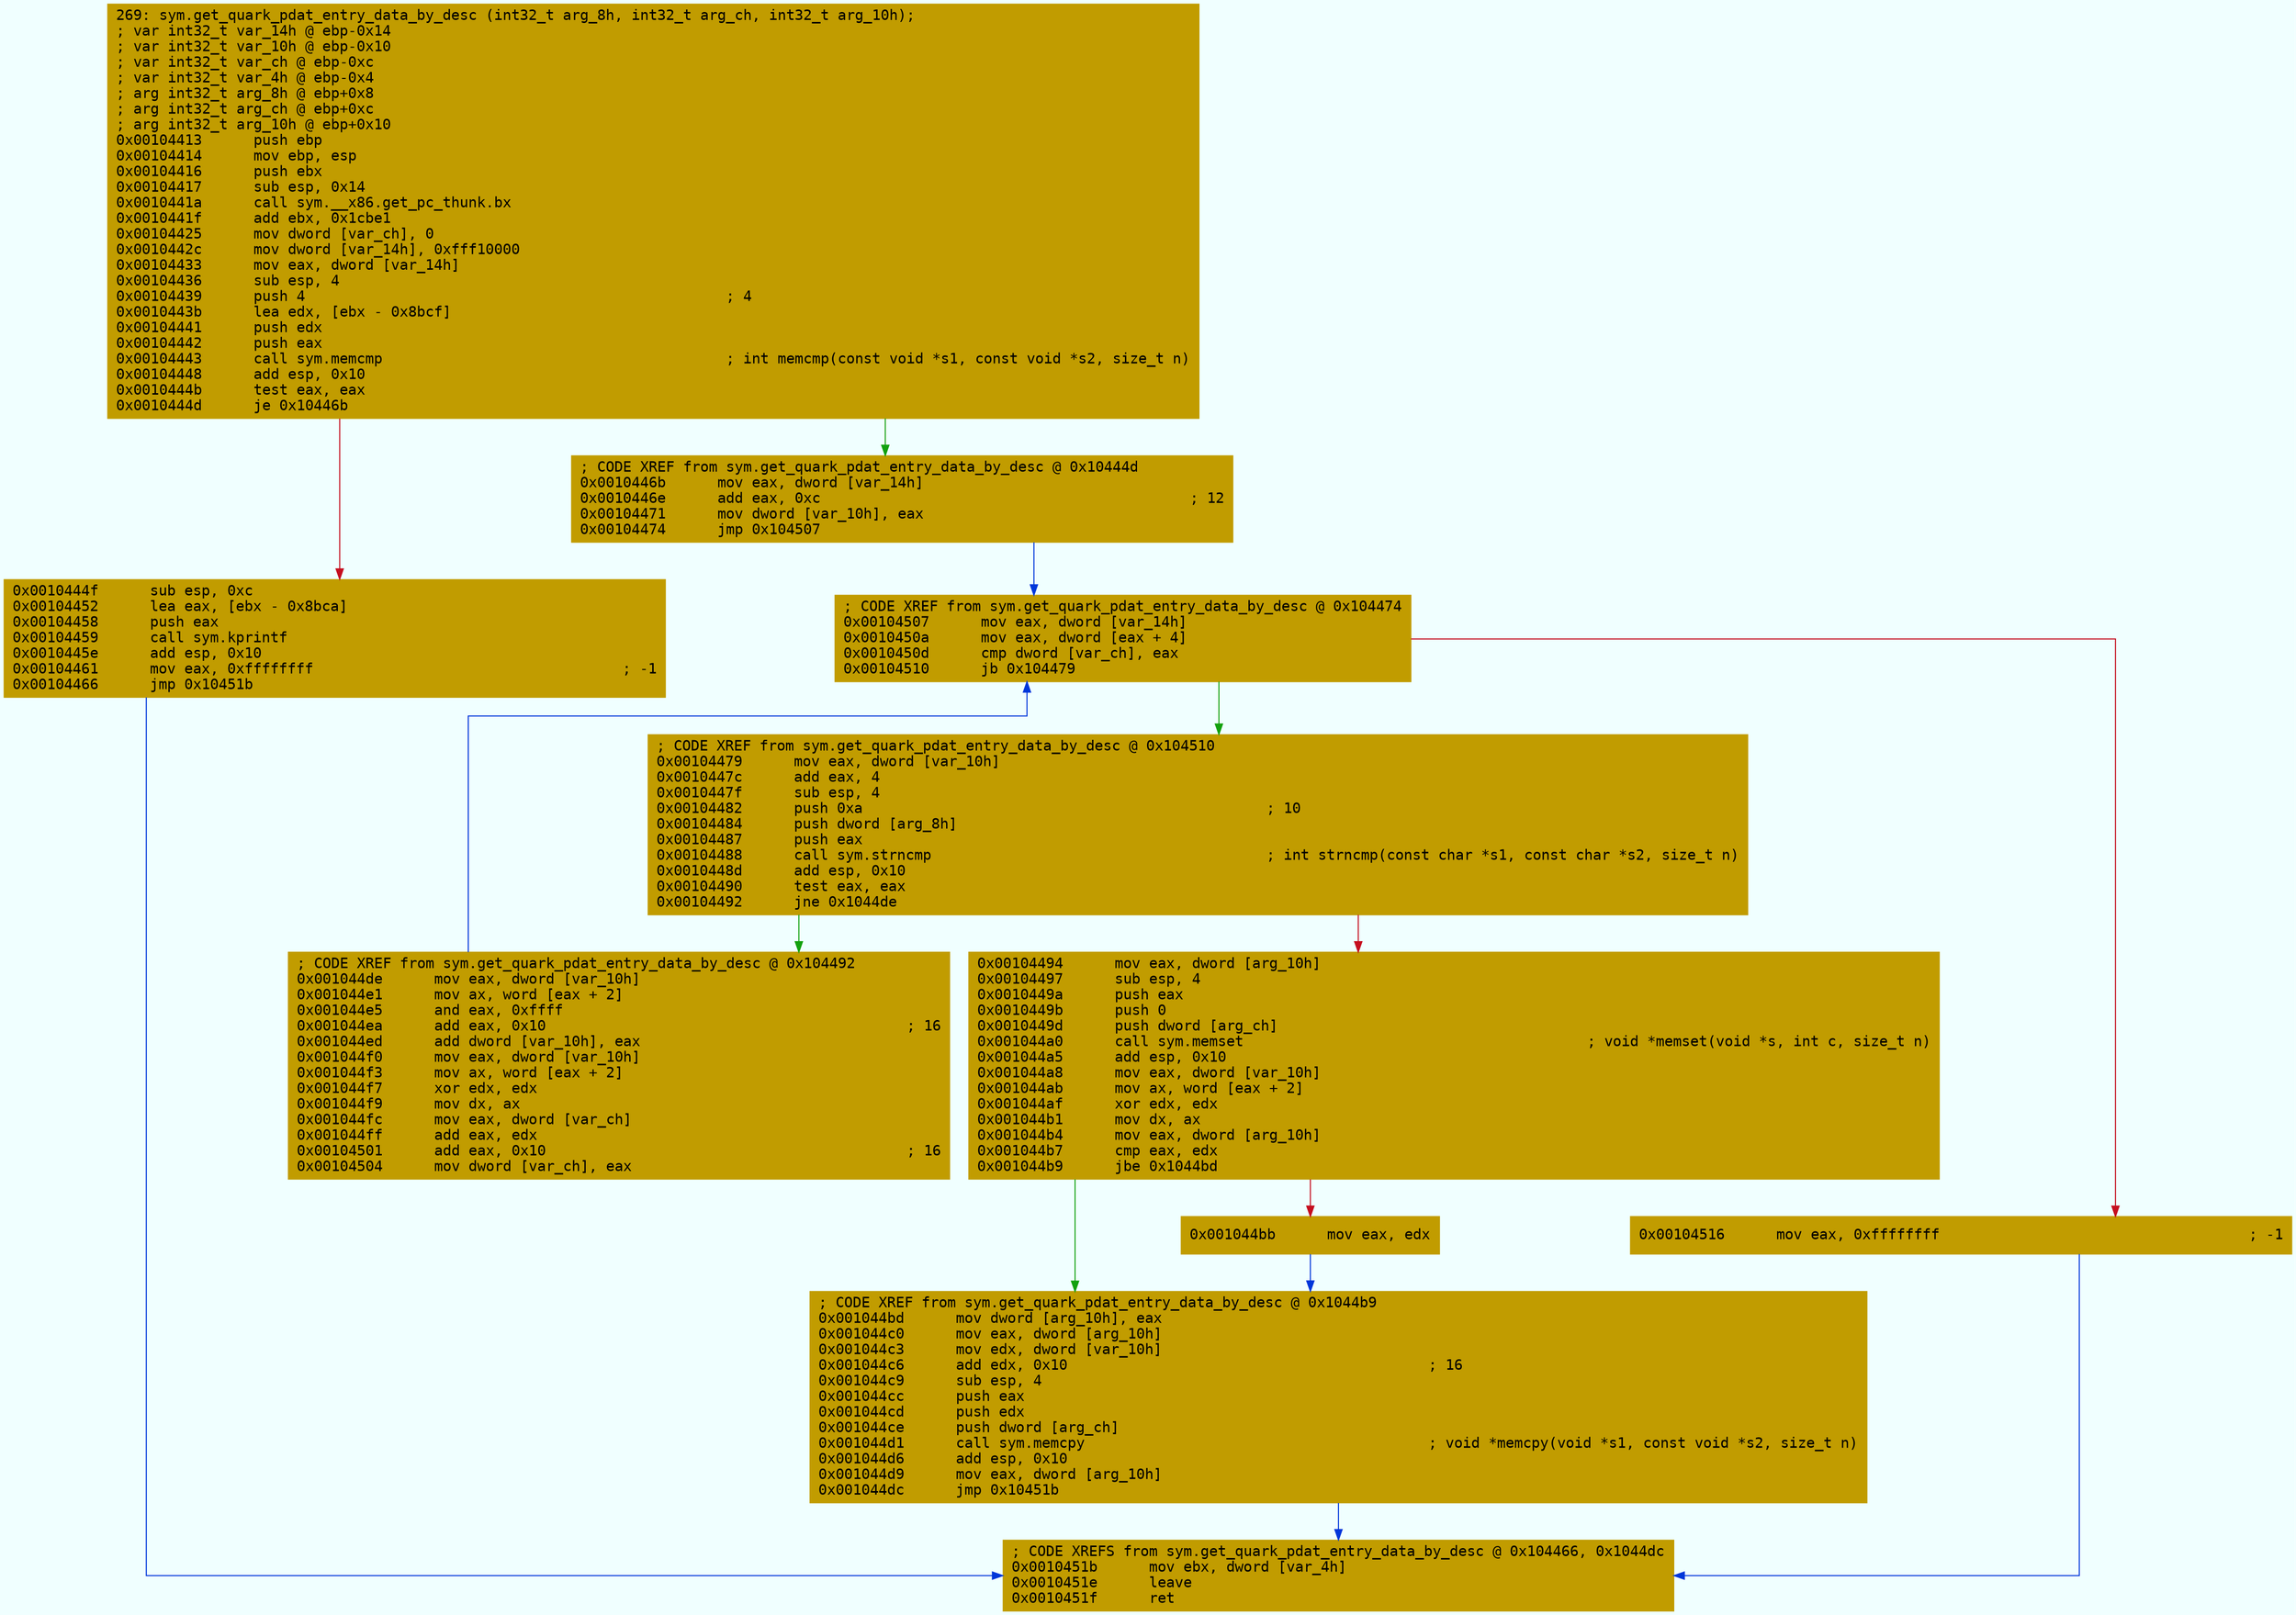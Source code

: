 digraph code {
	graph [bgcolor=azure fontsize=8 fontname="Courier" splines="ortho"];
	node [fillcolor=gray style=filled shape=box];
	edge [arrowhead="normal"];
	"0x00104413" [URL="sym.get_quark_pdat_entry_data_by_desc/0x00104413", fillcolor="#c19c00",color="#c19c00", fontname="Courier",label="269: sym.get_quark_pdat_entry_data_by_desc (int32_t arg_8h, int32_t arg_ch, int32_t arg_10h);\l; var int32_t var_14h @ ebp-0x14\l; var int32_t var_10h @ ebp-0x10\l; var int32_t var_ch @ ebp-0xc\l; var int32_t var_4h @ ebp-0x4\l; arg int32_t arg_8h @ ebp+0x8\l; arg int32_t arg_ch @ ebp+0xc\l; arg int32_t arg_10h @ ebp+0x10\l0x00104413      push ebp\l0x00104414      mov ebp, esp\l0x00104416      push ebx\l0x00104417      sub esp, 0x14\l0x0010441a      call sym.__x86.get_pc_thunk.bx\l0x0010441f      add ebx, 0x1cbe1\l0x00104425      mov dword [var_ch], 0\l0x0010442c      mov dword [var_14h], 0xfff10000\l0x00104433      mov eax, dword [var_14h]\l0x00104436      sub esp, 4\l0x00104439      push 4                                                 ; 4\l0x0010443b      lea edx, [ebx - 0x8bcf]\l0x00104441      push edx\l0x00104442      push eax\l0x00104443      call sym.memcmp                                        ; int memcmp(const void *s1, const void *s2, size_t n)\l0x00104448      add esp, 0x10\l0x0010444b      test eax, eax\l0x0010444d      je 0x10446b\l"]
	"0x0010444f" [URL="sym.get_quark_pdat_entry_data_by_desc/0x0010444f", fillcolor="#c19c00",color="#c19c00", fontname="Courier",label="0x0010444f      sub esp, 0xc\l0x00104452      lea eax, [ebx - 0x8bca]\l0x00104458      push eax\l0x00104459      call sym.kprintf\l0x0010445e      add esp, 0x10\l0x00104461      mov eax, 0xffffffff                                    ; -1\l0x00104466      jmp 0x10451b\l"]
	"0x0010446b" [URL="sym.get_quark_pdat_entry_data_by_desc/0x0010446b", fillcolor="#c19c00",color="#c19c00", fontname="Courier",label="; CODE XREF from sym.get_quark_pdat_entry_data_by_desc @ 0x10444d\l0x0010446b      mov eax, dword [var_14h]\l0x0010446e      add eax, 0xc                                           ; 12\l0x00104471      mov dword [var_10h], eax\l0x00104474      jmp 0x104507\l"]
	"0x00104479" [URL="sym.get_quark_pdat_entry_data_by_desc/0x00104479", fillcolor="#c19c00",color="#c19c00", fontname="Courier",label="; CODE XREF from sym.get_quark_pdat_entry_data_by_desc @ 0x104510\l0x00104479      mov eax, dword [var_10h]\l0x0010447c      add eax, 4\l0x0010447f      sub esp, 4\l0x00104482      push 0xa                                               ; 10\l0x00104484      push dword [arg_8h]\l0x00104487      push eax\l0x00104488      call sym.strncmp                                       ; int strncmp(const char *s1, const char *s2, size_t n)\l0x0010448d      add esp, 0x10\l0x00104490      test eax, eax\l0x00104492      jne 0x1044de\l"]
	"0x00104494" [URL="sym.get_quark_pdat_entry_data_by_desc/0x00104494", fillcolor="#c19c00",color="#c19c00", fontname="Courier",label="0x00104494      mov eax, dword [arg_10h]\l0x00104497      sub esp, 4\l0x0010449a      push eax\l0x0010449b      push 0\l0x0010449d      push dword [arg_ch]\l0x001044a0      call sym.memset                                        ; void *memset(void *s, int c, size_t n)\l0x001044a5      add esp, 0x10\l0x001044a8      mov eax, dword [var_10h]\l0x001044ab      mov ax, word [eax + 2]\l0x001044af      xor edx, edx\l0x001044b1      mov dx, ax\l0x001044b4      mov eax, dword [arg_10h]\l0x001044b7      cmp eax, edx\l0x001044b9      jbe 0x1044bd\l"]
	"0x001044bb" [URL="sym.get_quark_pdat_entry_data_by_desc/0x001044bb", fillcolor="#c19c00",color="#c19c00", fontname="Courier",label="0x001044bb      mov eax, edx\l"]
	"0x001044bd" [URL="sym.get_quark_pdat_entry_data_by_desc/0x001044bd", fillcolor="#c19c00",color="#c19c00", fontname="Courier",label="; CODE XREF from sym.get_quark_pdat_entry_data_by_desc @ 0x1044b9\l0x001044bd      mov dword [arg_10h], eax\l0x001044c0      mov eax, dword [arg_10h]\l0x001044c3      mov edx, dword [var_10h]\l0x001044c6      add edx, 0x10                                          ; 16\l0x001044c9      sub esp, 4\l0x001044cc      push eax\l0x001044cd      push edx\l0x001044ce      push dword [arg_ch]\l0x001044d1      call sym.memcpy                                        ; void *memcpy(void *s1, const void *s2, size_t n)\l0x001044d6      add esp, 0x10\l0x001044d9      mov eax, dword [arg_10h]\l0x001044dc      jmp 0x10451b\l"]
	"0x001044de" [URL="sym.get_quark_pdat_entry_data_by_desc/0x001044de", fillcolor="#c19c00",color="#c19c00", fontname="Courier",label="; CODE XREF from sym.get_quark_pdat_entry_data_by_desc @ 0x104492\l0x001044de      mov eax, dword [var_10h]\l0x001044e1      mov ax, word [eax + 2]\l0x001044e5      and eax, 0xffff\l0x001044ea      add eax, 0x10                                          ; 16\l0x001044ed      add dword [var_10h], eax\l0x001044f0      mov eax, dword [var_10h]\l0x001044f3      mov ax, word [eax + 2]\l0x001044f7      xor edx, edx\l0x001044f9      mov dx, ax\l0x001044fc      mov eax, dword [var_ch]\l0x001044ff      add eax, edx\l0x00104501      add eax, 0x10                                          ; 16\l0x00104504      mov dword [var_ch], eax\l"]
	"0x00104507" [URL="sym.get_quark_pdat_entry_data_by_desc/0x00104507", fillcolor="#c19c00",color="#c19c00", fontname="Courier",label="; CODE XREF from sym.get_quark_pdat_entry_data_by_desc @ 0x104474\l0x00104507      mov eax, dword [var_14h]\l0x0010450a      mov eax, dword [eax + 4]\l0x0010450d      cmp dword [var_ch], eax\l0x00104510      jb 0x104479\l"]
	"0x00104516" [URL="sym.get_quark_pdat_entry_data_by_desc/0x00104516", fillcolor="#c19c00",color="#c19c00", fontname="Courier",label="0x00104516      mov eax, 0xffffffff                                    ; -1\l"]
	"0x0010451b" [URL="sym.get_quark_pdat_entry_data_by_desc/0x0010451b", fillcolor="#c19c00",color="#c19c00", fontname="Courier",label="; CODE XREFS from sym.get_quark_pdat_entry_data_by_desc @ 0x104466, 0x1044dc\l0x0010451b      mov ebx, dword [var_4h]\l0x0010451e      leave\l0x0010451f      ret\l"]
        "0x00104413" -> "0x0010446b" [color="#13a10e"];
        "0x00104413" -> "0x0010444f" [color="#c50f1f"];
        "0x0010444f" -> "0x0010451b" [color="#0037da"];
        "0x0010446b" -> "0x00104507" [color="#0037da"];
        "0x00104479" -> "0x001044de" [color="#13a10e"];
        "0x00104479" -> "0x00104494" [color="#c50f1f"];
        "0x00104494" -> "0x001044bd" [color="#13a10e"];
        "0x00104494" -> "0x001044bb" [color="#c50f1f"];
        "0x001044bb" -> "0x001044bd" [color="#0037da"];
        "0x001044bd" -> "0x0010451b" [color="#0037da"];
        "0x001044de" -> "0x00104507" [color="#0037da"];
        "0x00104507" -> "0x00104479" [color="#13a10e"];
        "0x00104507" -> "0x00104516" [color="#c50f1f"];
        "0x00104516" -> "0x0010451b" [color="#0037da"];
}
